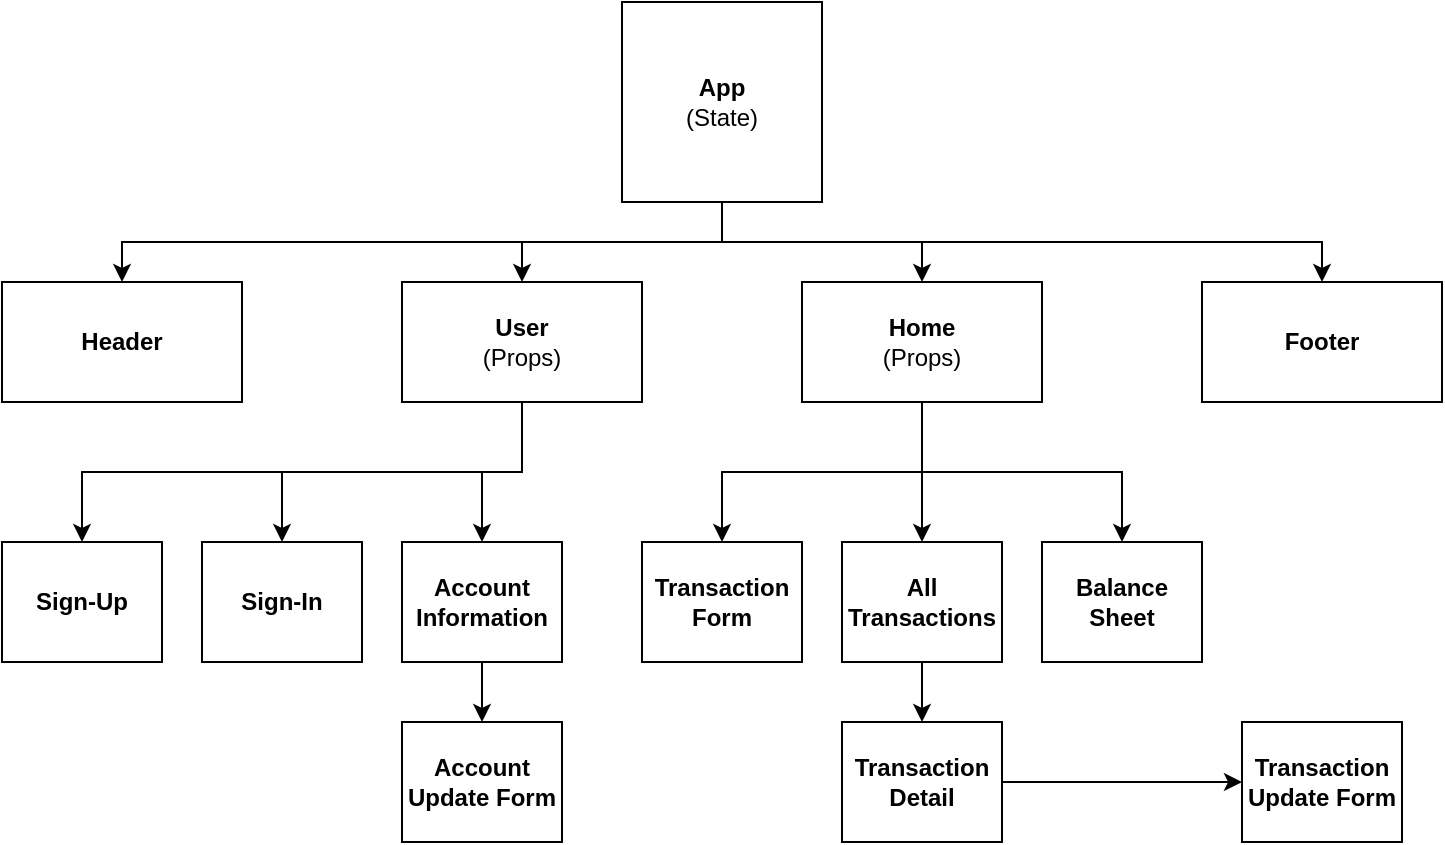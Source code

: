 <mxfile version="11.2.5" type="device" pages="1"><diagram id="Rewd2kXC4H4nazO-zCDT" name="Page-1"><mxGraphModel dx="1026" dy="522" grid="1" gridSize="10" guides="1" tooltips="1" connect="1" arrows="1" fold="1" page="1" pageScale="1" pageWidth="1100" pageHeight="850" math="0" shadow="0"><root><mxCell id="0"/><mxCell id="1" parent="0"/><mxCell id="6i7B5sfoJhS_QyW9zMep-1" style="edgeStyle=orthogonalEdgeStyle;rounded=0;orthogonalLoop=1;jettySize=auto;html=1;exitX=0.5;exitY=1;exitDx=0;exitDy=0;entryX=0.5;entryY=0;entryDx=0;entryDy=0;" edge="1" parent="1" source="6i7B5sfoJhS_QyW9zMep-5" target="6i7B5sfoJhS_QyW9zMep-6"><mxGeometry relative="1" as="geometry"/></mxCell><mxCell id="6i7B5sfoJhS_QyW9zMep-2" style="edgeStyle=orthogonalEdgeStyle;rounded=0;orthogonalLoop=1;jettySize=auto;html=1;exitX=0.5;exitY=1;exitDx=0;exitDy=0;entryX=0.5;entryY=0;entryDx=0;entryDy=0;" edge="1" parent="1" source="6i7B5sfoJhS_QyW9zMep-5" target="6i7B5sfoJhS_QyW9zMep-10"><mxGeometry relative="1" as="geometry"/></mxCell><mxCell id="6i7B5sfoJhS_QyW9zMep-3" style="edgeStyle=orthogonalEdgeStyle;rounded=0;orthogonalLoop=1;jettySize=auto;html=1;exitX=0.5;exitY=1;exitDx=0;exitDy=0;entryX=0.5;entryY=0;entryDx=0;entryDy=0;" edge="1" parent="1" source="6i7B5sfoJhS_QyW9zMep-5" target="6i7B5sfoJhS_QyW9zMep-14"><mxGeometry relative="1" as="geometry"/></mxCell><mxCell id="6i7B5sfoJhS_QyW9zMep-4" style="edgeStyle=orthogonalEdgeStyle;rounded=0;orthogonalLoop=1;jettySize=auto;html=1;exitX=0.5;exitY=1;exitDx=0;exitDy=0;entryX=0.5;entryY=0;entryDx=0;entryDy=0;" edge="1" parent="1" source="6i7B5sfoJhS_QyW9zMep-5" target="6i7B5sfoJhS_QyW9zMep-15"><mxGeometry relative="1" as="geometry"/></mxCell><mxCell id="6i7B5sfoJhS_QyW9zMep-5" value="&lt;b&gt;App&lt;/b&gt;&lt;br&gt;(State)" style="whiteSpace=wrap;html=1;aspect=fixed;" vertex="1" parent="1"><mxGeometry x="510" y="100" width="100" height="100" as="geometry"/></mxCell><mxCell id="6i7B5sfoJhS_QyW9zMep-6" value="&lt;b&gt;Header&lt;/b&gt;" style="rounded=0;whiteSpace=wrap;html=1;" vertex="1" parent="1"><mxGeometry x="200" y="240" width="120" height="60" as="geometry"/></mxCell><mxCell id="6i7B5sfoJhS_QyW9zMep-7" style="edgeStyle=orthogonalEdgeStyle;rounded=0;orthogonalLoop=1;jettySize=auto;html=1;exitX=0.5;exitY=1;exitDx=0;exitDy=0;" edge="1" parent="1" source="6i7B5sfoJhS_QyW9zMep-10" target="6i7B5sfoJhS_QyW9zMep-16"><mxGeometry relative="1" as="geometry"/></mxCell><mxCell id="6i7B5sfoJhS_QyW9zMep-8" style="edgeStyle=orthogonalEdgeStyle;rounded=0;orthogonalLoop=1;jettySize=auto;html=1;exitX=0.5;exitY=1;exitDx=0;exitDy=0;entryX=0.5;entryY=0;entryDx=0;entryDy=0;" edge="1" parent="1" source="6i7B5sfoJhS_QyW9zMep-10" target="6i7B5sfoJhS_QyW9zMep-17"><mxGeometry relative="1" as="geometry"/></mxCell><mxCell id="6i7B5sfoJhS_QyW9zMep-9" style="edgeStyle=orthogonalEdgeStyle;rounded=0;orthogonalLoop=1;jettySize=auto;html=1;exitX=0.5;exitY=1;exitDx=0;exitDy=0;entryX=0.5;entryY=0;entryDx=0;entryDy=0;" edge="1" parent="1" source="6i7B5sfoJhS_QyW9zMep-10" target="6i7B5sfoJhS_QyW9zMep-19"><mxGeometry relative="1" as="geometry"/></mxCell><mxCell id="6i7B5sfoJhS_QyW9zMep-10" value="&lt;b&gt;User&lt;/b&gt;&lt;br&gt;(Props)" style="rounded=0;whiteSpace=wrap;html=1;" vertex="1" parent="1"><mxGeometry x="400" y="240" width="120" height="60" as="geometry"/></mxCell><mxCell id="6i7B5sfoJhS_QyW9zMep-11" style="edgeStyle=orthogonalEdgeStyle;rounded=0;orthogonalLoop=1;jettySize=auto;html=1;exitX=0.5;exitY=1;exitDx=0;exitDy=0;entryX=0.5;entryY=0;entryDx=0;entryDy=0;" edge="1" parent="1" source="6i7B5sfoJhS_QyW9zMep-14" target="6i7B5sfoJhS_QyW9zMep-20"><mxGeometry relative="1" as="geometry"/></mxCell><mxCell id="6i7B5sfoJhS_QyW9zMep-12" style="edgeStyle=orthogonalEdgeStyle;rounded=0;orthogonalLoop=1;jettySize=auto;html=1;exitX=0.5;exitY=1;exitDx=0;exitDy=0;entryX=0.5;entryY=0;entryDx=0;entryDy=0;" edge="1" parent="1" source="6i7B5sfoJhS_QyW9zMep-14" target="6i7B5sfoJhS_QyW9zMep-22"><mxGeometry relative="1" as="geometry"/></mxCell><mxCell id="6i7B5sfoJhS_QyW9zMep-13" style="edgeStyle=orthogonalEdgeStyle;rounded=0;orthogonalLoop=1;jettySize=auto;html=1;exitX=0.5;exitY=1;exitDx=0;exitDy=0;entryX=0.5;entryY=0;entryDx=0;entryDy=0;" edge="1" parent="1" source="6i7B5sfoJhS_QyW9zMep-14" target="6i7B5sfoJhS_QyW9zMep-23"><mxGeometry relative="1" as="geometry"/></mxCell><mxCell id="6i7B5sfoJhS_QyW9zMep-14" value="&lt;b&gt;Home&lt;/b&gt;&lt;br&gt;(Props)" style="rounded=0;whiteSpace=wrap;html=1;" vertex="1" parent="1"><mxGeometry x="600" y="240" width="120" height="60" as="geometry"/></mxCell><mxCell id="6i7B5sfoJhS_QyW9zMep-15" value="&lt;b&gt;Footer&lt;/b&gt;" style="rounded=0;whiteSpace=wrap;html=1;" vertex="1" parent="1"><mxGeometry x="800" y="240" width="120" height="60" as="geometry"/></mxCell><mxCell id="6i7B5sfoJhS_QyW9zMep-16" value="&lt;b&gt;Sign-Up&lt;/b&gt;" style="rounded=0;whiteSpace=wrap;html=1;" vertex="1" parent="1"><mxGeometry x="200" y="370" width="80" height="60" as="geometry"/></mxCell><mxCell id="6i7B5sfoJhS_QyW9zMep-17" value="&lt;b&gt;Sign-In&lt;/b&gt;" style="rounded=0;whiteSpace=wrap;html=1;" vertex="1" parent="1"><mxGeometry x="300" y="370" width="80" height="60" as="geometry"/></mxCell><mxCell id="6i7B5sfoJhS_QyW9zMep-18" style="edgeStyle=orthogonalEdgeStyle;rounded=0;orthogonalLoop=1;jettySize=auto;html=1;exitX=0.5;exitY=1;exitDx=0;exitDy=0;entryX=0.5;entryY=0;entryDx=0;entryDy=0;" edge="1" parent="1" source="6i7B5sfoJhS_QyW9zMep-19" target="6i7B5sfoJhS_QyW9zMep-26"><mxGeometry relative="1" as="geometry"/></mxCell><mxCell id="6i7B5sfoJhS_QyW9zMep-19" value="&lt;b&gt;Account Information&lt;/b&gt;" style="rounded=0;whiteSpace=wrap;html=1;" vertex="1" parent="1"><mxGeometry x="400" y="370" width="80" height="60" as="geometry"/></mxCell><mxCell id="6i7B5sfoJhS_QyW9zMep-20" value="&lt;b&gt;Transaction Form&lt;/b&gt;" style="rounded=0;whiteSpace=wrap;html=1;" vertex="1" parent="1"><mxGeometry x="520" y="370" width="80" height="60" as="geometry"/></mxCell><mxCell id="6i7B5sfoJhS_QyW9zMep-21" style="edgeStyle=orthogonalEdgeStyle;rounded=0;orthogonalLoop=1;jettySize=auto;html=1;exitX=0.5;exitY=1;exitDx=0;exitDy=0;entryX=0.5;entryY=0;entryDx=0;entryDy=0;" edge="1" parent="1" source="6i7B5sfoJhS_QyW9zMep-22" target="6i7B5sfoJhS_QyW9zMep-25"><mxGeometry relative="1" as="geometry"/></mxCell><mxCell id="6i7B5sfoJhS_QyW9zMep-22" value="&lt;b&gt;All Transactions&lt;br&gt;&lt;/b&gt;" style="rounded=0;whiteSpace=wrap;html=1;" vertex="1" parent="1"><mxGeometry x="620" y="370" width="80" height="60" as="geometry"/></mxCell><mxCell id="6i7B5sfoJhS_QyW9zMep-23" value="&lt;b&gt;Balance Sheet&lt;/b&gt;" style="rounded=0;whiteSpace=wrap;html=1;" vertex="1" parent="1"><mxGeometry x="720" y="370" width="80" height="60" as="geometry"/></mxCell><mxCell id="6i7B5sfoJhS_QyW9zMep-24" style="edgeStyle=orthogonalEdgeStyle;rounded=0;orthogonalLoop=1;jettySize=auto;html=1;exitX=1;exitY=0.5;exitDx=0;exitDy=0;entryX=0;entryY=0.5;entryDx=0;entryDy=0;" edge="1" parent="1" source="6i7B5sfoJhS_QyW9zMep-25" target="6i7B5sfoJhS_QyW9zMep-27"><mxGeometry relative="1" as="geometry"/></mxCell><mxCell id="6i7B5sfoJhS_QyW9zMep-25" value="&lt;b&gt;Transaction Detail&lt;br&gt;&lt;/b&gt;" style="rounded=0;whiteSpace=wrap;html=1;" vertex="1" parent="1"><mxGeometry x="620" y="460" width="80" height="60" as="geometry"/></mxCell><mxCell id="6i7B5sfoJhS_QyW9zMep-26" value="&lt;b&gt;Account Update Form&lt;/b&gt;" style="rounded=0;whiteSpace=wrap;html=1;" vertex="1" parent="1"><mxGeometry x="400" y="460" width="80" height="60" as="geometry"/></mxCell><mxCell id="6i7B5sfoJhS_QyW9zMep-27" value="&lt;b&gt;Transaction Update Form&lt;br&gt;&lt;/b&gt;" style="rounded=0;whiteSpace=wrap;html=1;" vertex="1" parent="1"><mxGeometry x="820" y="460" width="80" height="60" as="geometry"/></mxCell></root></mxGraphModel></diagram></mxfile>